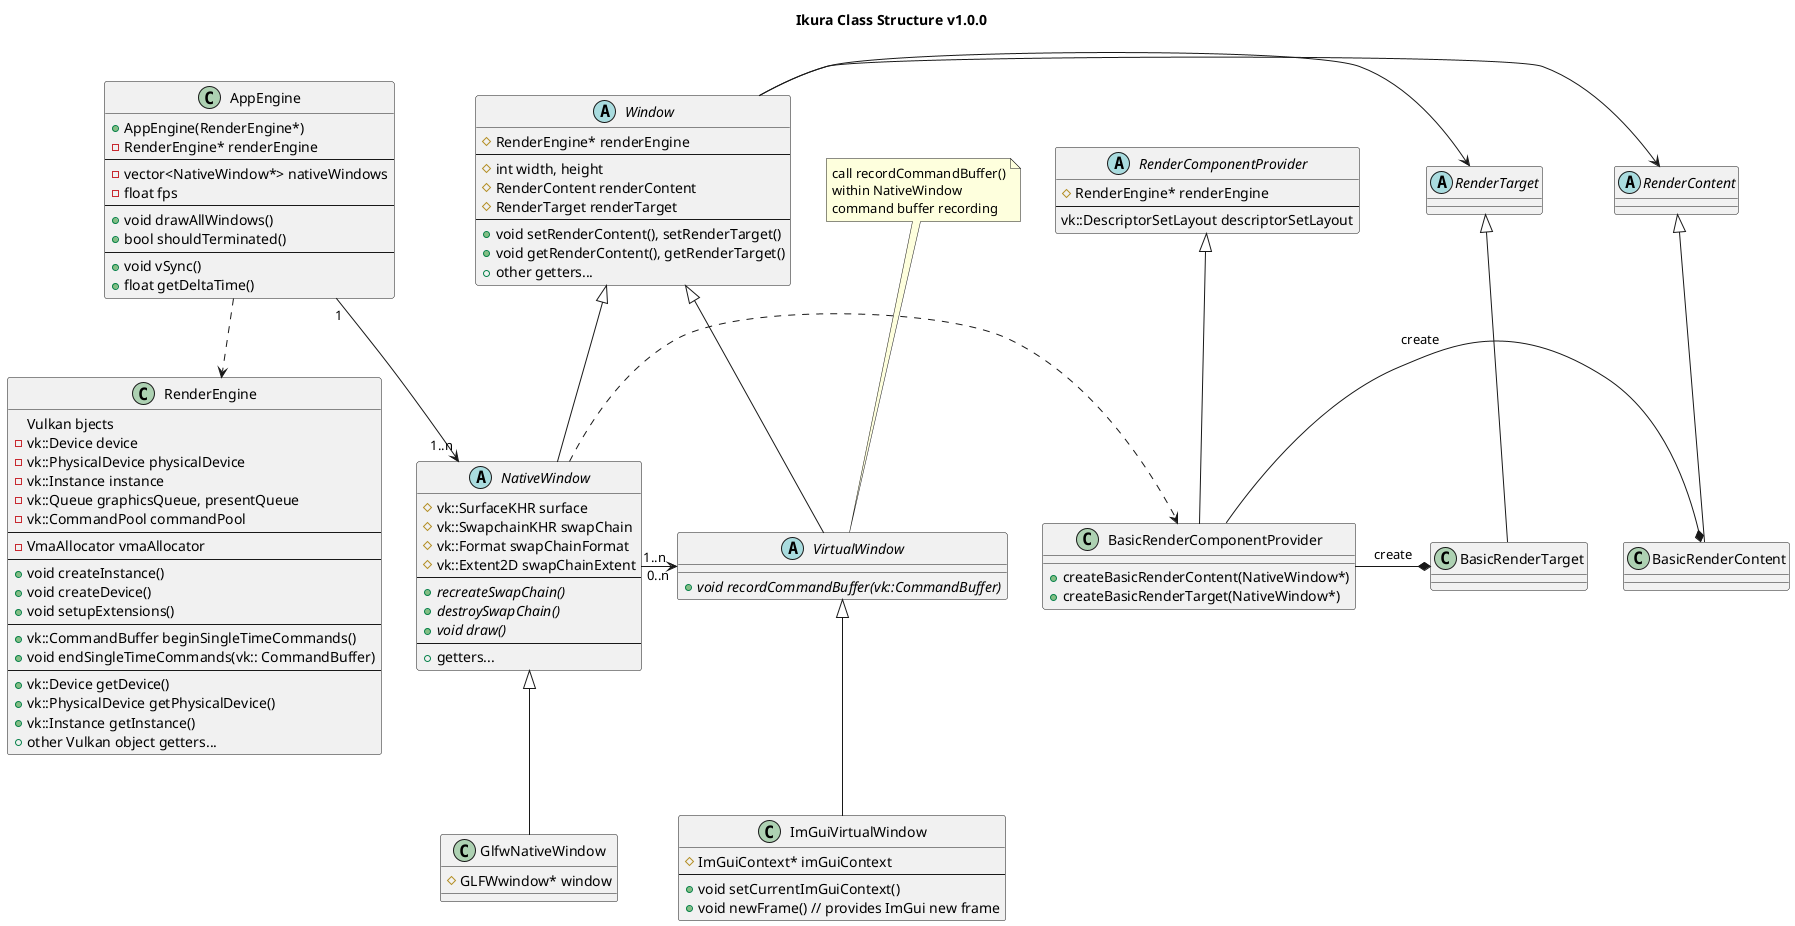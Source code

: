 @startuml ikura
title Ikura Class Structure v1.0.0

' ==================================================
'   class definitions
' ==================================================

' engine --------------------

class RenderEngine {
	Vulkan bjects
	- vk::Device device
	- vk::PhysicalDevice physicalDevice
	- vk::Instance instance
	- vk::Queue graphicsQueue, presentQueue
	- vk::CommandPool commandPool
	----
	- VmaAllocator vmaAllocator
	----
	+ void createInstance()
	+ void createDevice()
	+ void setupExtensions()
	----
	+ vk::CommandBuffer beginSingleTimeCommands()
	+ void endSingleTimeCommands(vk:: CommandBuffer)
	----
	+ vk::Device getDevice()
	+ vk::PhysicalDevice getPhysicalDevice()
	+ vk::Instance getInstance()
	+ other Vulkan object getters...
}

class AppEngine {
	+ AppEngine(RenderEngine*)
	- RenderEngine* renderEngine
	----
	- vector<NativeWindow*> nativeWindows
	- float fps
	----
	+ void drawAllWindows()
	+ bool shouldTerminated()
	----
	+ void vSync()
	+ float getDeltaTime()
}

' window --------------------

abstract Window {
	# RenderEngine* renderEngine
	----
	# int width, height
	# RenderContent renderContent
	# RenderTarget renderTarget
	----
	+ void setRenderContent(), setRenderTarget()
	+ void getRenderContent(), getRenderTarget()
	+ other getters...
}

abstract NativeWindow {
	# vk::SurfaceKHR surface
	# vk::SwapchainKHR swapChain
	# vk::Format swapChainFormat
	# vk::Extent2D swapChainExtent
	----
	+ {abstract} recreateSwapChain()
	+ {abstract} destroySwapChain()
	+ {abstract} void draw()
	----
	+ getters...
}

class GlfwNativeWindow {
	# GLFWwindow* window
}

abstract VirtualWindow {
	+ {abstract} void recordCommandBuffer(vk::CommandBuffer)
}

class ImGuiVirtualWindow {
	# ImGuiContext* imGuiContext
	----
	+ void setCurrentImGuiContext()
	+ void newFrame() // provides ImGui new frame
}

' render component

abstract RenderContent {

}

class BasicRenderContent {

}

abstract RenderTarget {

}

class BasicRenderTarget {

}

abstract RenderComponentProvider {
	# RenderEngine* renderEngine
	----
	vk::DescriptorSetLayout descriptorSetLayout
}

class BasicRenderComponentProvider {
	+ createBasicRenderContent(NativeWindow*)
	+ createBasicRenderTarget(NativeWindow*)
}


' ==================================================
'   relations
' ==================================================

' notes --------------------

note top of VirtualWindow
	call recordCommandBuffer()
	within NativeWindow
	command buffer recording
end note

' inheritances --------------------

Window <|-- NativeWindow
Window <|-- VirtualWindow
NativeWindow <|-- GlfwNativeWindow
VirtualWindow <|-- ImGuiVirtualWindow

RenderContent <|-- BasicRenderContent
RenderTarget <|-- BasicRenderTarget
RenderComponentProvider <|-- BasicRenderComponentProvider

' dependencies --------------------

AppEngine ..> RenderEngine
AppEngine "1" --> "1..n" NativeWindow

NativeWindow "1..n " -> " 0..n" VirtualWindow

Window -> RenderContent
Window -> RenderTarget

NativeWindow .> BasicRenderComponentProvider
BasicRenderComponentProvider -* BasicRenderContent : "create"
BasicRenderComponentProvider -* BasicRenderTarget  : "create"

@enduml